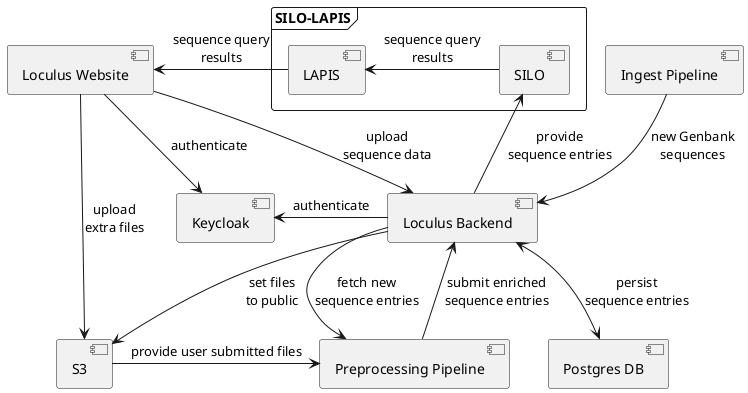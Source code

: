@startuml

component "Loculus Website" as Website

together {
    component "Loculus Backend" as Backend
    component Keycloak
}

component "Postgres DB" as Postgres
component S3

component "Preprocessing Pipeline" as Preprocessing
component "Ingest Pipeline" as Ingest


frame SILO-LAPIS {
    component SILO
    component LAPIS
}

Website --> Keycloak : authenticate
Backend -left-> Keycloak : authenticate

Website -down-> Backend : upload\nsequence data
Backend --> Preprocessing : fetch new\nsequence entries
Backend <-- Preprocessing : submit enriched\nsequence entries
Backend <--> Postgres : persist\nsequence entries
Ingest --> Backend : new Genbank\nsequences

Backend -up-> SILO: provide\nsequence entries
LAPIS -left-> Website : sequence query\nresults
LAPIS <-right- SILO : sequence query\nresults

Website -> S3: upload\nextra files
Backend --> S3: set files\nto public
S3 -right-> Preprocessing: provide user submitted files

@enduml
